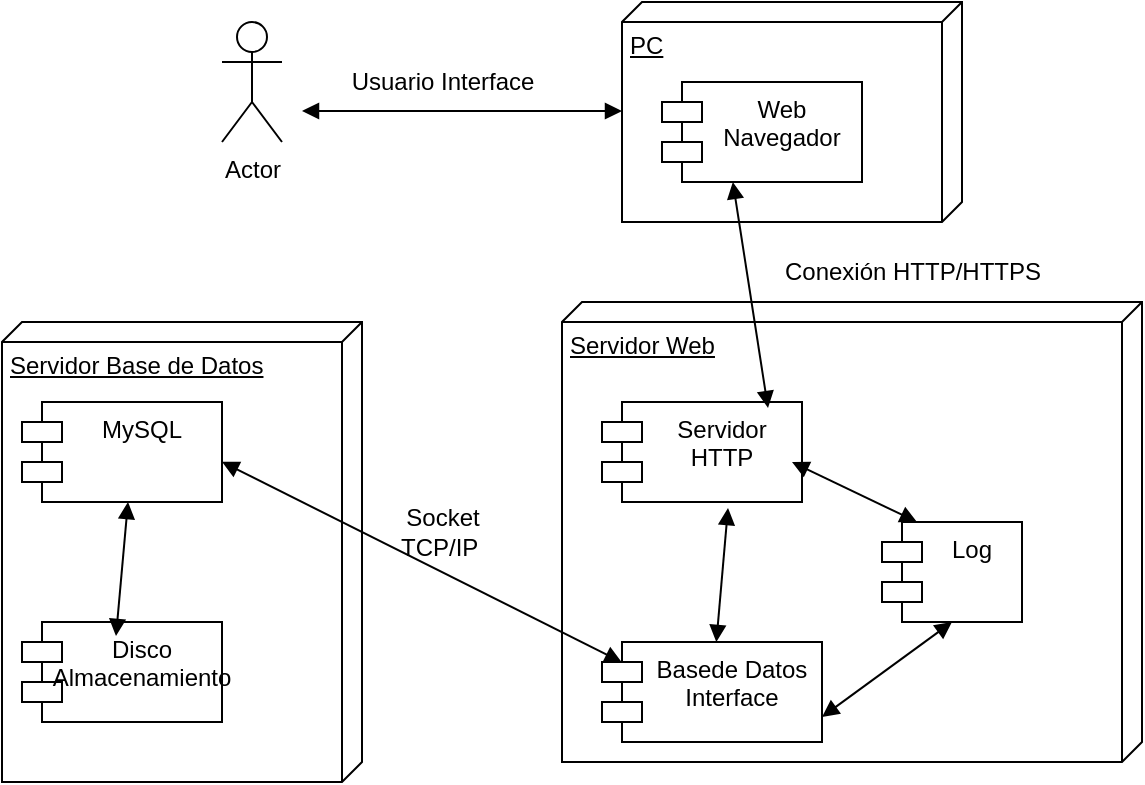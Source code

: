 <mxfile version="24.6.4" type="github">
  <diagram name="Página-1" id="xhBu50pJZfLyVbmMmCUi">
    <mxGraphModel dx="1120" dy="438" grid="1" gridSize="10" guides="1" tooltips="1" connect="1" arrows="1" fold="1" page="1" pageScale="1" pageWidth="827" pageHeight="1169" math="0" shadow="0">
      <root>
        <mxCell id="0" />
        <mxCell id="1" parent="0" />
        <mxCell id="_sGSYCx3SggNJxipuRqc-4" value="Servidor Web" style="verticalAlign=top;align=left;spacingTop=8;spacingLeft=2;spacingRight=12;shape=cube;size=10;direction=south;fontStyle=4;html=1;whiteSpace=wrap;" vertex="1" parent="1">
          <mxGeometry x="410" y="220" width="290" height="230" as="geometry" />
        </mxCell>
        <mxCell id="_sGSYCx3SggNJxipuRqc-2" value="PC" style="verticalAlign=top;align=left;spacingTop=8;spacingLeft=2;spacingRight=12;shape=cube;size=10;direction=south;fontStyle=4;html=1;whiteSpace=wrap;" vertex="1" parent="1">
          <mxGeometry x="440" y="70" width="170" height="110" as="geometry" />
        </mxCell>
        <mxCell id="_sGSYCx3SggNJxipuRqc-1" value="Web Navegador" style="shape=module;align=left;spacingLeft=20;align=center;verticalAlign=top;whiteSpace=wrap;html=1;" vertex="1" parent="1">
          <mxGeometry x="460" y="110" width="100" height="50" as="geometry" />
        </mxCell>
        <mxCell id="_sGSYCx3SggNJxipuRqc-3" value="Actor" style="shape=umlActor;verticalLabelPosition=bottom;verticalAlign=top;html=1;" vertex="1" parent="1">
          <mxGeometry x="240" y="80" width="30" height="60" as="geometry" />
        </mxCell>
        <mxCell id="_sGSYCx3SggNJxipuRqc-5" value="Servidor HTTP" style="shape=module;align=left;spacingLeft=20;align=center;verticalAlign=top;whiteSpace=wrap;html=1;" vertex="1" parent="1">
          <mxGeometry x="430" y="270" width="100" height="50" as="geometry" />
        </mxCell>
        <mxCell id="_sGSYCx3SggNJxipuRqc-6" value="Log" style="shape=module;align=left;spacingLeft=20;align=center;verticalAlign=top;whiteSpace=wrap;html=1;" vertex="1" parent="1">
          <mxGeometry x="570" y="330" width="70" height="50" as="geometry" />
        </mxCell>
        <mxCell id="_sGSYCx3SggNJxipuRqc-7" value="Basede Datos&lt;div&gt;Interface&lt;/div&gt;" style="shape=module;align=left;spacingLeft=20;align=center;verticalAlign=top;whiteSpace=wrap;html=1;" vertex="1" parent="1">
          <mxGeometry x="430" y="390" width="110" height="50" as="geometry" />
        </mxCell>
        <mxCell id="_sGSYCx3SggNJxipuRqc-8" value="Servidor Base de Datos" style="verticalAlign=top;align=left;spacingTop=8;spacingLeft=2;spacingRight=12;shape=cube;size=10;direction=south;fontStyle=4;html=1;whiteSpace=wrap;" vertex="1" parent="1">
          <mxGeometry x="130" y="230" width="180" height="230" as="geometry" />
        </mxCell>
        <mxCell id="_sGSYCx3SggNJxipuRqc-9" value="MySQL" style="shape=module;align=left;spacingLeft=20;align=center;verticalAlign=top;whiteSpace=wrap;html=1;" vertex="1" parent="1">
          <mxGeometry x="140" y="270" width="100" height="50" as="geometry" />
        </mxCell>
        <mxCell id="_sGSYCx3SggNJxipuRqc-10" value="Disco&lt;div&gt;Almacenamiento&lt;/div&gt;" style="shape=module;align=left;spacingLeft=20;align=center;verticalAlign=top;whiteSpace=wrap;html=1;" vertex="1" parent="1">
          <mxGeometry x="140" y="380" width="100" height="50" as="geometry" />
        </mxCell>
        <mxCell id="_sGSYCx3SggNJxipuRqc-15" value="" style="endArrow=block;startArrow=block;endFill=1;startFill=1;html=1;rounded=0;" edge="1" parent="1">
          <mxGeometry width="160" relative="1" as="geometry">
            <mxPoint x="280" y="124.5" as="sourcePoint" />
            <mxPoint x="440" y="124.5" as="targetPoint" />
          </mxGeometry>
        </mxCell>
        <mxCell id="_sGSYCx3SggNJxipuRqc-18" value="" style="endArrow=block;startArrow=block;endFill=1;startFill=1;html=1;rounded=0;entryX=0.25;entryY=0;entryDx=0;entryDy=0;" edge="1" parent="1" target="_sGSYCx3SggNJxipuRqc-6">
          <mxGeometry width="160" relative="1" as="geometry">
            <mxPoint x="525" y="300" as="sourcePoint" />
            <mxPoint x="685" y="300" as="targetPoint" />
          </mxGeometry>
        </mxCell>
        <mxCell id="_sGSYCx3SggNJxipuRqc-19" value="" style="endArrow=block;startArrow=block;endFill=1;startFill=1;html=1;rounded=0;entryX=0.5;entryY=1;entryDx=0;entryDy=0;exitX=1;exitY=0.75;exitDx=0;exitDy=0;" edge="1" parent="1" source="_sGSYCx3SggNJxipuRqc-7" target="_sGSYCx3SggNJxipuRqc-6">
          <mxGeometry width="160" relative="1" as="geometry">
            <mxPoint x="560" y="360" as="sourcePoint" />
            <mxPoint x="623" y="390" as="targetPoint" />
          </mxGeometry>
        </mxCell>
        <mxCell id="_sGSYCx3SggNJxipuRqc-22" value="" style="endArrow=block;startArrow=block;endFill=1;startFill=1;html=1;rounded=0;entryX=0.63;entryY=1.06;entryDx=0;entryDy=0;entryPerimeter=0;" edge="1" parent="1" source="_sGSYCx3SggNJxipuRqc-7" target="_sGSYCx3SggNJxipuRqc-5">
          <mxGeometry width="160" relative="1" as="geometry">
            <mxPoint x="443.5" y="370.556" as="sourcePoint" />
            <mxPoint x="516.5" y="330" as="targetPoint" />
          </mxGeometry>
        </mxCell>
        <mxCell id="_sGSYCx3SggNJxipuRqc-23" value="" style="endArrow=block;startArrow=block;endFill=1;startFill=1;html=1;rounded=0;exitX=0.304;exitY=0.389;exitDx=0;exitDy=0;exitPerimeter=0;entryX=0.783;entryY=0.897;entryDx=0;entryDy=0;entryPerimeter=0;" edge="1" parent="1" source="_sGSYCx3SggNJxipuRqc-8" target="_sGSYCx3SggNJxipuRqc-4">
          <mxGeometry width="160" relative="1" as="geometry">
            <mxPoint x="254" y="360" as="sourcePoint" />
            <mxPoint x="414" y="360" as="targetPoint" />
          </mxGeometry>
        </mxCell>
        <mxCell id="_sGSYCx3SggNJxipuRqc-24" value="" style="endArrow=block;startArrow=block;endFill=1;startFill=1;html=1;rounded=0;entryX=0.63;entryY=1.06;entryDx=0;entryDy=0;entryPerimeter=0;" edge="1" parent="1">
          <mxGeometry width="160" relative="1" as="geometry">
            <mxPoint x="187" y="387" as="sourcePoint" />
            <mxPoint x="193" y="320" as="targetPoint" />
          </mxGeometry>
        </mxCell>
        <mxCell id="_sGSYCx3SggNJxipuRqc-26" value="" style="endArrow=block;startArrow=block;endFill=1;startFill=1;html=1;rounded=0;exitX=0.304;exitY=0.389;exitDx=0;exitDy=0;exitPerimeter=0;entryX=0.83;entryY=0.06;entryDx=0;entryDy=0;entryPerimeter=0;" edge="1" parent="1" target="_sGSYCx3SggNJxipuRqc-5">
          <mxGeometry width="160" relative="1" as="geometry">
            <mxPoint x="495.43" y="160" as="sourcePoint" />
            <mxPoint x="524.573" y="220" as="targetPoint" />
          </mxGeometry>
        </mxCell>
        <mxCell id="_sGSYCx3SggNJxipuRqc-27" value="Usuario Interface" style="text;html=1;align=center;verticalAlign=middle;resizable=0;points=[];autosize=1;strokeColor=none;fillColor=none;" vertex="1" parent="1">
          <mxGeometry x="295" y="95" width="110" height="30" as="geometry" />
        </mxCell>
        <mxCell id="_sGSYCx3SggNJxipuRqc-28" value="Conexión HTTP/HTTPS" style="text;html=1;align=center;verticalAlign=middle;resizable=0;points=[];autosize=1;strokeColor=none;fillColor=none;" vertex="1" parent="1">
          <mxGeometry x="510" y="190" width="150" height="30" as="geometry" />
        </mxCell>
        <mxCell id="_sGSYCx3SggNJxipuRqc-29" value="Socket&lt;div&gt;TCP/IP&amp;nbsp;&lt;/div&gt;" style="text;html=1;align=center;verticalAlign=middle;resizable=0;points=[];autosize=1;strokeColor=none;fillColor=none;" vertex="1" parent="1">
          <mxGeometry x="315" y="315" width="70" height="40" as="geometry" />
        </mxCell>
      </root>
    </mxGraphModel>
  </diagram>
</mxfile>
